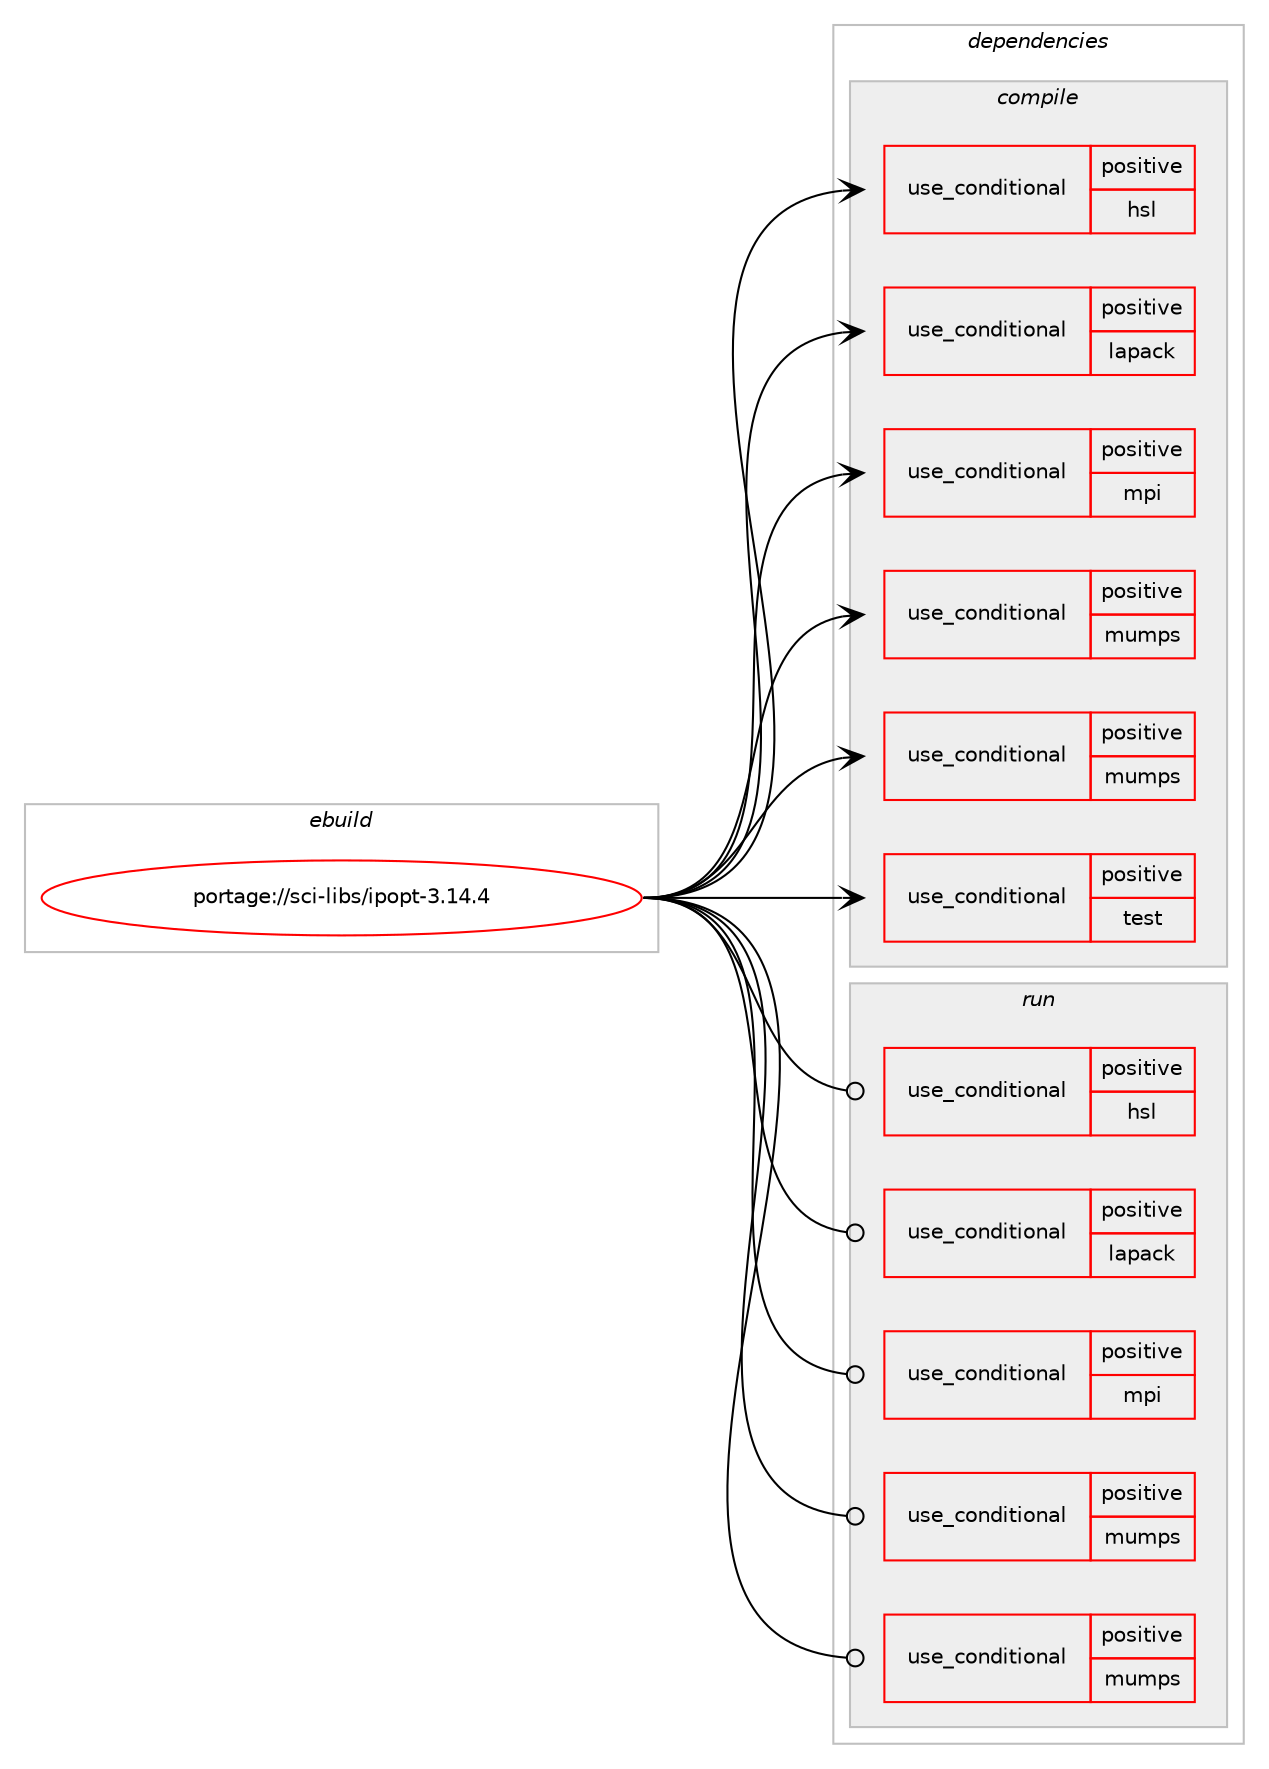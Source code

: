 digraph prolog {

# *************
# Graph options
# *************

newrank=true;
concentrate=true;
compound=true;
graph [rankdir=LR,fontname=Helvetica,fontsize=10,ranksep=1.5];#, ranksep=2.5, nodesep=0.2];
edge  [arrowhead=vee];
node  [fontname=Helvetica,fontsize=10];

# **********
# The ebuild
# **********

subgraph cluster_leftcol {
color=gray;
rank=same;
label=<<i>ebuild</i>>;
id [label="portage://sci-libs/ipopt-3.14.4", color=red, width=4, href="../sci-libs/ipopt-3.14.4.svg"];
}

# ****************
# The dependencies
# ****************

subgraph cluster_midcol {
color=gray;
label=<<i>dependencies</i>>;
subgraph cluster_compile {
fillcolor="#eeeeee";
style=filled;
label=<<i>compile</i>>;
subgraph cond103842 {
dependency201598 [label=<<TABLE BORDER="0" CELLBORDER="1" CELLSPACING="0" CELLPADDING="4"><TR><TD ROWSPAN="3" CELLPADDING="10">use_conditional</TD></TR><TR><TD>positive</TD></TR><TR><TD>hsl</TD></TR></TABLE>>, shape=none, color=red];
# *** BEGIN UNKNOWN DEPENDENCY TYPE (TODO) ***
# dependency201598 -> package_dependency(portage://sci-libs/ipopt-3.14.4,install,no,sci-libs,coinhsl,none,[,,],[slot(0),equal],[])
# *** END UNKNOWN DEPENDENCY TYPE (TODO) ***

}
id:e -> dependency201598:w [weight=20,style="solid",arrowhead="vee"];
subgraph cond103843 {
dependency201599 [label=<<TABLE BORDER="0" CELLBORDER="1" CELLSPACING="0" CELLPADDING="4"><TR><TD ROWSPAN="3" CELLPADDING="10">use_conditional</TD></TR><TR><TD>positive</TD></TR><TR><TD>lapack</TD></TR></TABLE>>, shape=none, color=red];
# *** BEGIN UNKNOWN DEPENDENCY TYPE (TODO) ***
# dependency201599 -> package_dependency(portage://sci-libs/ipopt-3.14.4,install,no,virtual,lapack,none,[,,],[],[])
# *** END UNKNOWN DEPENDENCY TYPE (TODO) ***

}
id:e -> dependency201599:w [weight=20,style="solid",arrowhead="vee"];
subgraph cond103844 {
dependency201600 [label=<<TABLE BORDER="0" CELLBORDER="1" CELLSPACING="0" CELLPADDING="4"><TR><TD ROWSPAN="3" CELLPADDING="10">use_conditional</TD></TR><TR><TD>positive</TD></TR><TR><TD>mpi</TD></TR></TABLE>>, shape=none, color=red];
# *** BEGIN UNKNOWN DEPENDENCY TYPE (TODO) ***
# dependency201600 -> package_dependency(portage://sci-libs/ipopt-3.14.4,install,no,virtual,mpi,none,[,,],[],[])
# *** END UNKNOWN DEPENDENCY TYPE (TODO) ***

}
id:e -> dependency201600:w [weight=20,style="solid",arrowhead="vee"];
subgraph cond103845 {
dependency201601 [label=<<TABLE BORDER="0" CELLBORDER="1" CELLSPACING="0" CELLPADDING="4"><TR><TD ROWSPAN="3" CELLPADDING="10">use_conditional</TD></TR><TR><TD>positive</TD></TR><TR><TD>mumps</TD></TR></TABLE>>, shape=none, color=red];
# *** BEGIN UNKNOWN DEPENDENCY TYPE (TODO) ***
# dependency201601 -> package_dependency(portage://sci-libs/ipopt-3.14.4,install,no,sci-libs,mumps,none,[,,],[slot(0),equal],[use(equal(mpi),none)])
# *** END UNKNOWN DEPENDENCY TYPE (TODO) ***

}
id:e -> dependency201601:w [weight=20,style="solid",arrowhead="vee"];
subgraph cond103846 {
dependency201602 [label=<<TABLE BORDER="0" CELLBORDER="1" CELLSPACING="0" CELLPADDING="4"><TR><TD ROWSPAN="3" CELLPADDING="10">use_conditional</TD></TR><TR><TD>positive</TD></TR><TR><TD>mumps</TD></TR></TABLE>>, shape=none, color=red];
# *** BEGIN UNKNOWN DEPENDENCY TYPE (TODO) ***
# dependency201602 -> package_dependency(portage://sci-libs/ipopt-3.14.4,install,no,virtual,fortran,none,[,,],[],[])
# *** END UNKNOWN DEPENDENCY TYPE (TODO) ***

}
id:e -> dependency201602:w [weight=20,style="solid",arrowhead="vee"];
subgraph cond103847 {
dependency201603 [label=<<TABLE BORDER="0" CELLBORDER="1" CELLSPACING="0" CELLPADDING="4"><TR><TD ROWSPAN="3" CELLPADDING="10">use_conditional</TD></TR><TR><TD>positive</TD></TR><TR><TD>test</TD></TR></TABLE>>, shape=none, color=red];
# *** BEGIN UNKNOWN DEPENDENCY TYPE (TODO) ***
# dependency201603 -> package_dependency(portage://sci-libs/ipopt-3.14.4,install,no,sci-libs,coinor-sample,none,[,,],[],[])
# *** END UNKNOWN DEPENDENCY TYPE (TODO) ***

# *** BEGIN UNKNOWN DEPENDENCY TYPE (TODO) ***
# dependency201603 -> package_dependency(portage://sci-libs/ipopt-3.14.4,install,no,sci-libs,mumps,none,[,,],[],[])
# *** END UNKNOWN DEPENDENCY TYPE (TODO) ***

}
id:e -> dependency201603:w [weight=20,style="solid",arrowhead="vee"];
# *** BEGIN UNKNOWN DEPENDENCY TYPE (TODO) ***
# id -> package_dependency(portage://sci-libs/ipopt-3.14.4,install,no,virtual,blas,none,[,,],[],[])
# *** END UNKNOWN DEPENDENCY TYPE (TODO) ***

# *** BEGIN UNKNOWN DEPENDENCY TYPE (TODO) ***
# id -> package_dependency(portage://sci-libs/ipopt-3.14.4,install,no,virtual,pkgconfig,none,[,,],[],[])
# *** END UNKNOWN DEPENDENCY TYPE (TODO) ***

}
subgraph cluster_compileandrun {
fillcolor="#eeeeee";
style=filled;
label=<<i>compile and run</i>>;
}
subgraph cluster_run {
fillcolor="#eeeeee";
style=filled;
label=<<i>run</i>>;
subgraph cond103848 {
dependency201604 [label=<<TABLE BORDER="0" CELLBORDER="1" CELLSPACING="0" CELLPADDING="4"><TR><TD ROWSPAN="3" CELLPADDING="10">use_conditional</TD></TR><TR><TD>positive</TD></TR><TR><TD>hsl</TD></TR></TABLE>>, shape=none, color=red];
# *** BEGIN UNKNOWN DEPENDENCY TYPE (TODO) ***
# dependency201604 -> package_dependency(portage://sci-libs/ipopt-3.14.4,run,no,sci-libs,coinhsl,none,[,,],[slot(0),equal],[])
# *** END UNKNOWN DEPENDENCY TYPE (TODO) ***

}
id:e -> dependency201604:w [weight=20,style="solid",arrowhead="odot"];
subgraph cond103849 {
dependency201605 [label=<<TABLE BORDER="0" CELLBORDER="1" CELLSPACING="0" CELLPADDING="4"><TR><TD ROWSPAN="3" CELLPADDING="10">use_conditional</TD></TR><TR><TD>positive</TD></TR><TR><TD>lapack</TD></TR></TABLE>>, shape=none, color=red];
# *** BEGIN UNKNOWN DEPENDENCY TYPE (TODO) ***
# dependency201605 -> package_dependency(portage://sci-libs/ipopt-3.14.4,run,no,virtual,lapack,none,[,,],[],[])
# *** END UNKNOWN DEPENDENCY TYPE (TODO) ***

}
id:e -> dependency201605:w [weight=20,style="solid",arrowhead="odot"];
subgraph cond103850 {
dependency201606 [label=<<TABLE BORDER="0" CELLBORDER="1" CELLSPACING="0" CELLPADDING="4"><TR><TD ROWSPAN="3" CELLPADDING="10">use_conditional</TD></TR><TR><TD>positive</TD></TR><TR><TD>mpi</TD></TR></TABLE>>, shape=none, color=red];
# *** BEGIN UNKNOWN DEPENDENCY TYPE (TODO) ***
# dependency201606 -> package_dependency(portage://sci-libs/ipopt-3.14.4,run,no,virtual,mpi,none,[,,],[],[])
# *** END UNKNOWN DEPENDENCY TYPE (TODO) ***

}
id:e -> dependency201606:w [weight=20,style="solid",arrowhead="odot"];
subgraph cond103851 {
dependency201607 [label=<<TABLE BORDER="0" CELLBORDER="1" CELLSPACING="0" CELLPADDING="4"><TR><TD ROWSPAN="3" CELLPADDING="10">use_conditional</TD></TR><TR><TD>positive</TD></TR><TR><TD>mumps</TD></TR></TABLE>>, shape=none, color=red];
# *** BEGIN UNKNOWN DEPENDENCY TYPE (TODO) ***
# dependency201607 -> package_dependency(portage://sci-libs/ipopt-3.14.4,run,no,sci-libs,mumps,none,[,,],[slot(0),equal],[use(equal(mpi),none)])
# *** END UNKNOWN DEPENDENCY TYPE (TODO) ***

}
id:e -> dependency201607:w [weight=20,style="solid",arrowhead="odot"];
subgraph cond103852 {
dependency201608 [label=<<TABLE BORDER="0" CELLBORDER="1" CELLSPACING="0" CELLPADDING="4"><TR><TD ROWSPAN="3" CELLPADDING="10">use_conditional</TD></TR><TR><TD>positive</TD></TR><TR><TD>mumps</TD></TR></TABLE>>, shape=none, color=red];
# *** BEGIN UNKNOWN DEPENDENCY TYPE (TODO) ***
# dependency201608 -> package_dependency(portage://sci-libs/ipopt-3.14.4,run,no,virtual,fortran,none,[,,],[],[])
# *** END UNKNOWN DEPENDENCY TYPE (TODO) ***

}
id:e -> dependency201608:w [weight=20,style="solid",arrowhead="odot"];
# *** BEGIN UNKNOWN DEPENDENCY TYPE (TODO) ***
# id -> package_dependency(portage://sci-libs/ipopt-3.14.4,run,no,virtual,blas,none,[,,],[],[])
# *** END UNKNOWN DEPENDENCY TYPE (TODO) ***

}
}

# **************
# The candidates
# **************

subgraph cluster_choices {
rank=same;
color=gray;
label=<<i>candidates</i>>;

}

}
